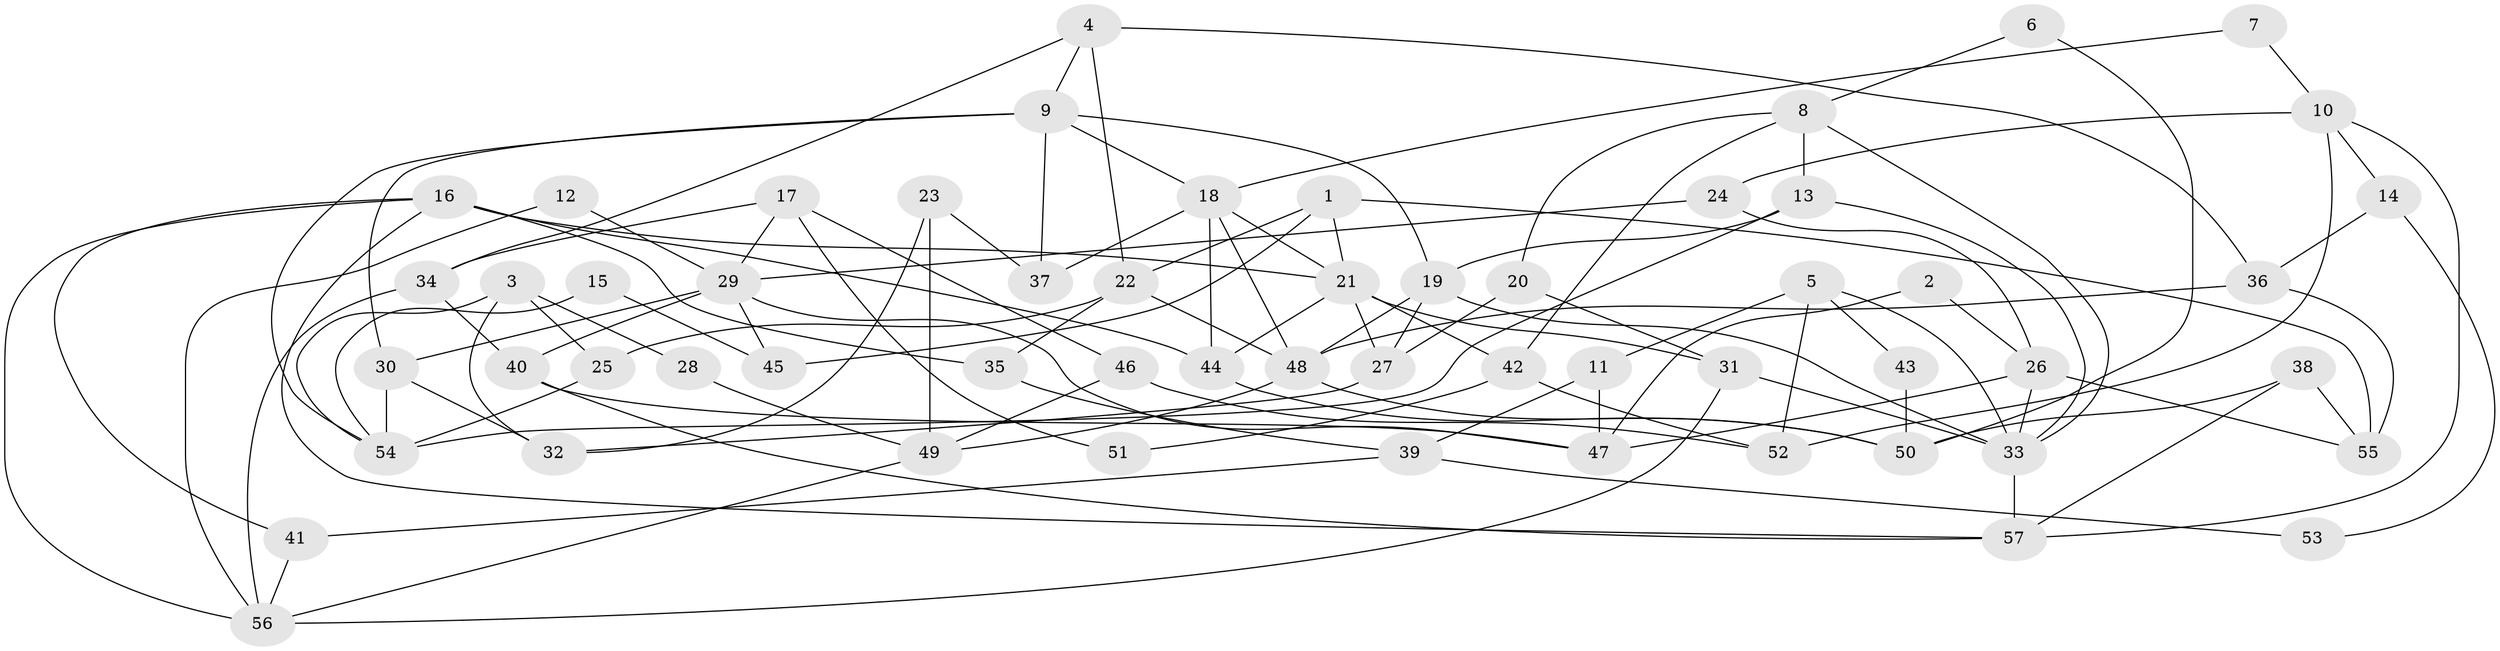 // Generated by graph-tools (version 1.1) at 2025/50/03/09/25 03:50:15]
// undirected, 57 vertices, 114 edges
graph export_dot {
graph [start="1"]
  node [color=gray90,style=filled];
  1;
  2;
  3;
  4;
  5;
  6;
  7;
  8;
  9;
  10;
  11;
  12;
  13;
  14;
  15;
  16;
  17;
  18;
  19;
  20;
  21;
  22;
  23;
  24;
  25;
  26;
  27;
  28;
  29;
  30;
  31;
  32;
  33;
  34;
  35;
  36;
  37;
  38;
  39;
  40;
  41;
  42;
  43;
  44;
  45;
  46;
  47;
  48;
  49;
  50;
  51;
  52;
  53;
  54;
  55;
  56;
  57;
  1 -- 22;
  1 -- 21;
  1 -- 45;
  1 -- 55;
  2 -- 26;
  2 -- 47;
  3 -- 54;
  3 -- 32;
  3 -- 25;
  3 -- 28;
  4 -- 36;
  4 -- 22;
  4 -- 9;
  4 -- 34;
  5 -- 52;
  5 -- 33;
  5 -- 11;
  5 -- 43;
  6 -- 50;
  6 -- 8;
  7 -- 10;
  7 -- 18;
  8 -- 33;
  8 -- 13;
  8 -- 20;
  8 -- 42;
  9 -- 19;
  9 -- 18;
  9 -- 30;
  9 -- 37;
  9 -- 54;
  10 -- 52;
  10 -- 24;
  10 -- 14;
  10 -- 57;
  11 -- 47;
  11 -- 39;
  12 -- 56;
  12 -- 29;
  13 -- 19;
  13 -- 33;
  13 -- 54;
  14 -- 36;
  14 -- 53;
  15 -- 54;
  15 -- 45;
  16 -- 41;
  16 -- 21;
  16 -- 35;
  16 -- 44;
  16 -- 56;
  16 -- 57;
  17 -- 34;
  17 -- 29;
  17 -- 46;
  17 -- 51;
  18 -- 21;
  18 -- 37;
  18 -- 44;
  18 -- 48;
  19 -- 48;
  19 -- 33;
  19 -- 27;
  20 -- 31;
  20 -- 27;
  21 -- 27;
  21 -- 44;
  21 -- 31;
  21 -- 42;
  22 -- 48;
  22 -- 25;
  22 -- 35;
  23 -- 32;
  23 -- 37;
  23 -- 49;
  24 -- 26;
  24 -- 29;
  25 -- 54;
  26 -- 55;
  26 -- 47;
  26 -- 33;
  27 -- 32;
  28 -- 49;
  29 -- 40;
  29 -- 30;
  29 -- 45;
  29 -- 47;
  30 -- 54;
  30 -- 32;
  31 -- 33;
  31 -- 56;
  33 -- 57;
  34 -- 56;
  34 -- 40;
  35 -- 39;
  36 -- 48;
  36 -- 55;
  38 -- 57;
  38 -- 50;
  38 -- 55;
  39 -- 41;
  39 -- 53;
  40 -- 57;
  40 -- 47;
  41 -- 56;
  42 -- 51;
  42 -- 52;
  43 -- 50;
  44 -- 50;
  46 -- 49;
  46 -- 52;
  48 -- 49;
  48 -- 50;
  49 -- 56;
}
